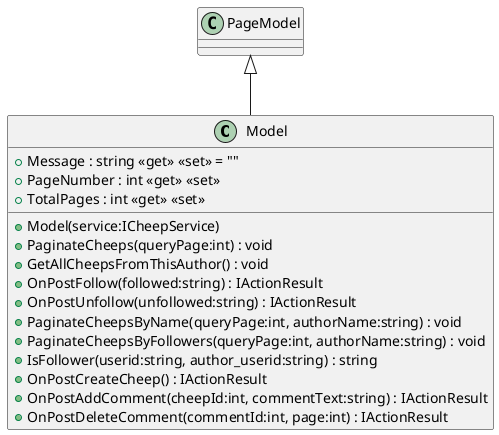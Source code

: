 @startuml
class Model {
    + Message : string <<get>> <<set>> = ""
    + PageNumber : int <<get>> <<set>>
    + TotalPages : int <<get>> <<set>>
    + Model(service:ICheepService)
    + PaginateCheeps(queryPage:int) : void
    + GetAllCheepsFromThisAuthor() : void
    + OnPostFollow(followed:string) : IActionResult
    + OnPostUnfollow(unfollowed:string) : IActionResult
    + PaginateCheepsByName(queryPage:int, authorName:string) : void
    + PaginateCheepsByFollowers(queryPage:int, authorName:string) : void
    + IsFollower(userid:string, author_userid:string) : string
    + OnPostCreateCheep() : IActionResult
    + OnPostAddComment(cheepId:int, commentText:string) : IActionResult
    + OnPostDeleteComment(commentId:int, page:int) : IActionResult
}

PageModel <|-- Model
@enduml

